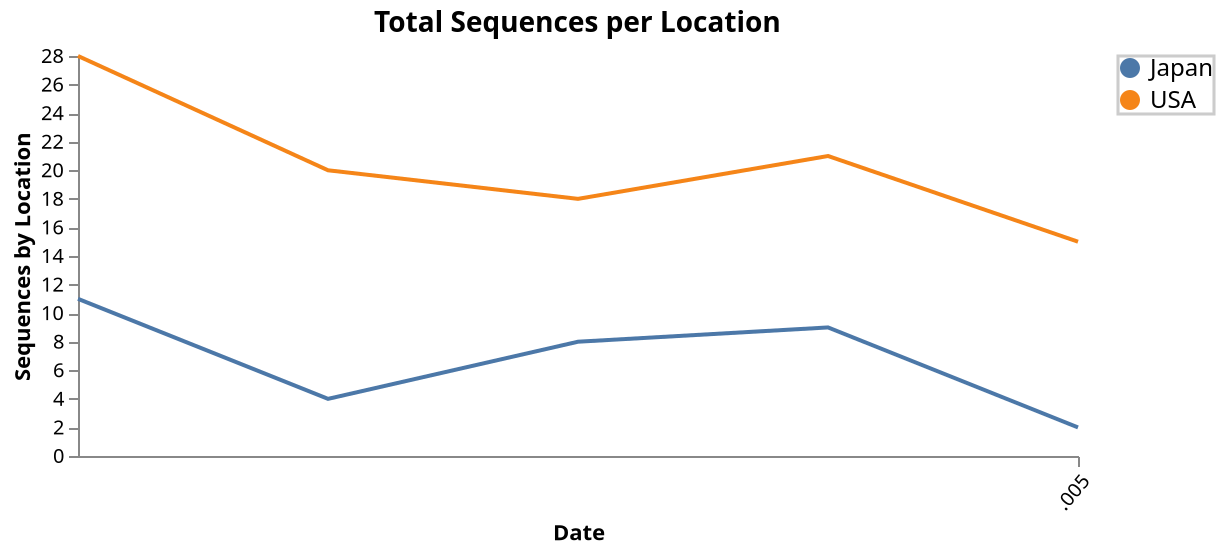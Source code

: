 {
    "$schema": "https://vega.github.io/schema/vega/v5.json",
    "description": "A basic line chart example.",
    "width": 500,
    "height": 200,
    "padding": 5,
    "title": {
        "text": "Total Sequences per Location",
        "anchor": "middle",
        "fontSize": 14,
        "frame": "group",
        "offset": 4
    },
    "signals": [
        {
            "name": "hov",
            "value": null,
            "on": [
                {
                    "events": "line:mouseover",
                    "update": "datum.c"
                },
                {
                    "events": "line:mouseout",
                    "update": "null"
                }
            ]
        }
    ],
    "data": [
        {
            "name": "line_data",
            "values": [
                {
                    "c": "USA",
                    "x": 1,
                    "y": "28"
                },
                {
                    "c": "USA",
                    "x": 2,
                    "y": "20"
                },
                {
                    "c": "USA",
                    "x": 3,
                    "y": "18"
                },
                {
                    "c": "USA",
                    "x": 4,
                    "y": "21"
                },
                {
                    "c": "USA",
                    "x": 5,
                    "y": "15"
                },
                {
                    "c": "Japan",
                    "x": 1,
                    "y": "11"
                },
                {
                    "c": "Japan",
                    "x": 2,
                    "y": "4"
                },
                {
                    "c": "Japan",
                    "x": 3,
                    "y": "8"
                },
                {
                    "c": "Japan",
                    "x": 4,
                    "y": "9"
                },
                {
                    "c": "Japan",
                    "x": 5,
                    "y": "2"
                }
            ],
            "transform": [
                {
                    "type": "collect",
                    "sort": {
                        "field": "c"
                    }
                }
            ]
        }
    ],
    "scales": [
        {
            "name": "x",
            "type": "time",
            "range": "width",
            "domain": {
                "data": "line_data",
                "field": "x"
            }
        },
        {
            "name": "y",
            "type": "linear",
            "range": "height",
            "nice": true,
            "zero": true,
            "domain": {
                "data": "line_data",
                "field": "y"
            }
        },
        {
            "name": "color",
            "type": "ordinal",
            "range": "category",
            "domain": {
                "data": "line_data",
                "field": "c"
            }
        }
    ],
    "axes": [
        {
            "orient": "bottom",
            "scale": "x",
            "title": "Date",
            "encode": {
                "labels": {
                    "update": {
                        "angle": {
                            "value": -50
                        },
                        "fontSize": {
                            "value": 10
                        },
                        "align": {
                            "value": "right"
                        }
                    }
                }
            }
        },
        {
            "orient": "left",
            "scale": "y",
            "title": "Sequences by Location"
        }
    ],
    "marks": [
        {
            "type": "group",
            "from": {
                "facet": {
                    "name": "series",
                    "data": "line_data",
                    "groupby": "c"
                }
            },
            "marks": [
                {
                    "type": "line",
                    "from": {
                        "data": "series"
                    },
                    "encode": {
                        "enter": {
                            "x": {
                                "scale": "x",
                                "field": "x"
                            },
                            "y": {
                                "scale": "y",
                                "field": "y"
                            },
                            "stroke": {
                                "scale": "color",
                                "field": "c"
                            },
                            "strokeWidth": {
                                "value": 2
                            },
                            "tooltip": {
                                "signal": "{title: timeFormat(datum.x, '%b %d'),'Location': datum.c, 'Sequences Per Location': datum.y}"
                            }
                        },
                        "update": {
                            "opacity": [
                                {
                                    "test": "datum.c == hov || hov == null",
                                    "value": 1
                                },
                                {
                                    "value": 0.5
                                }
                            ]
                        }
                    }
                }
            ]
        }
    ],
    "legends": [
        {
            "fill": "color",
            "encode": {
                "title": {
                    "update": {
                        "fontSize": {
                            "value": 14
                        }
                    }
                },
                "labels": {
                    "interactive": true,
                    "update": {
                        "fontSize": {
                            "value": 12
                        },
                        "fill": {
                            "value": "black"
                        }
                    }
                },
                "symbols": {
                    "update": {
                        "stroke": {
                            "value": "transparent"
                        }
                    }
                },
                "legend": {
                    "update": {
                        "stroke": {
                            "value": "#ccc"
                        },
                        "strokeWidth": {
                            "value": 1.5
                        }
                    }
                }
            }
        }
    ]
}